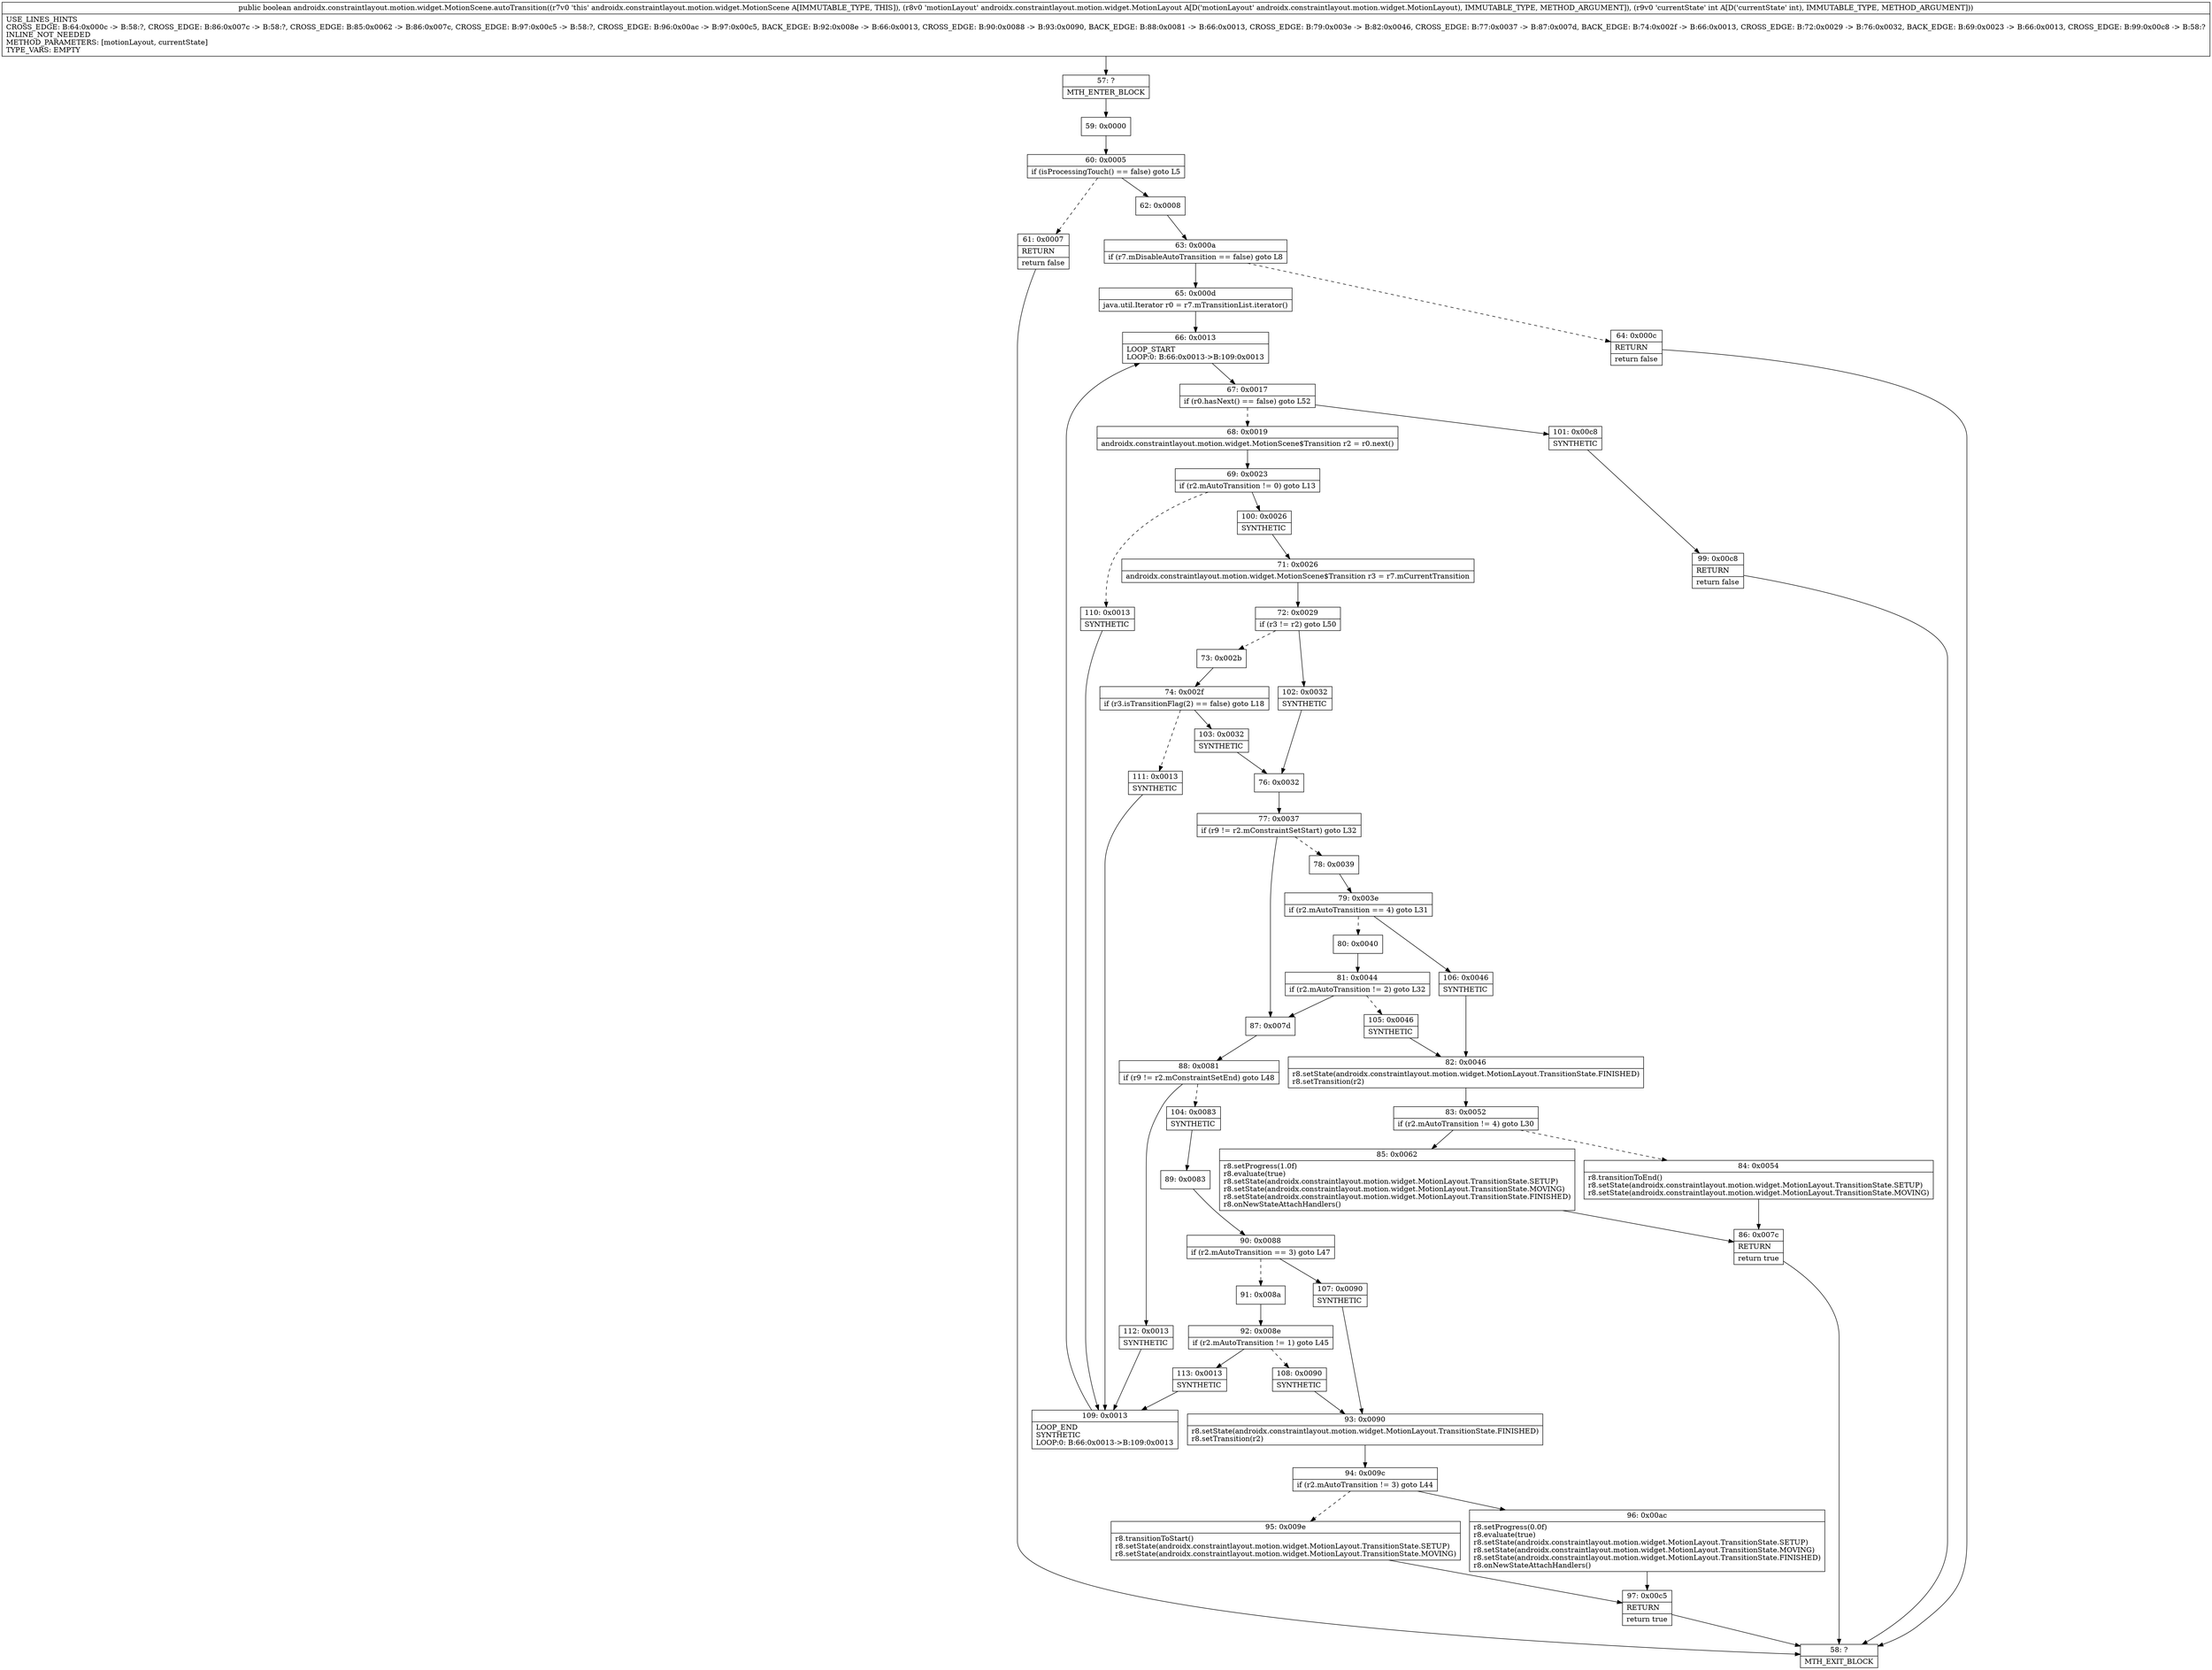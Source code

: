 digraph "CFG forandroidx.constraintlayout.motion.widget.MotionScene.autoTransition(Landroidx\/constraintlayout\/motion\/widget\/MotionLayout;I)Z" {
Node_57 [shape=record,label="{57\:\ ?|MTH_ENTER_BLOCK\l}"];
Node_59 [shape=record,label="{59\:\ 0x0000}"];
Node_60 [shape=record,label="{60\:\ 0x0005|if (isProcessingTouch() == false) goto L5\l}"];
Node_61 [shape=record,label="{61\:\ 0x0007|RETURN\l|return false\l}"];
Node_58 [shape=record,label="{58\:\ ?|MTH_EXIT_BLOCK\l}"];
Node_62 [shape=record,label="{62\:\ 0x0008}"];
Node_63 [shape=record,label="{63\:\ 0x000a|if (r7.mDisableAutoTransition == false) goto L8\l}"];
Node_64 [shape=record,label="{64\:\ 0x000c|RETURN\l|return false\l}"];
Node_65 [shape=record,label="{65\:\ 0x000d|java.util.Iterator r0 = r7.mTransitionList.iterator()\l}"];
Node_66 [shape=record,label="{66\:\ 0x0013|LOOP_START\lLOOP:0: B:66:0x0013\-\>B:109:0x0013\l}"];
Node_67 [shape=record,label="{67\:\ 0x0017|if (r0.hasNext() == false) goto L52\l}"];
Node_68 [shape=record,label="{68\:\ 0x0019|androidx.constraintlayout.motion.widget.MotionScene$Transition r2 = r0.next()\l}"];
Node_69 [shape=record,label="{69\:\ 0x0023|if (r2.mAutoTransition != 0) goto L13\l}"];
Node_100 [shape=record,label="{100\:\ 0x0026|SYNTHETIC\l}"];
Node_71 [shape=record,label="{71\:\ 0x0026|androidx.constraintlayout.motion.widget.MotionScene$Transition r3 = r7.mCurrentTransition\l}"];
Node_72 [shape=record,label="{72\:\ 0x0029|if (r3 != r2) goto L50\l}"];
Node_73 [shape=record,label="{73\:\ 0x002b}"];
Node_74 [shape=record,label="{74\:\ 0x002f|if (r3.isTransitionFlag(2) == false) goto L18\l}"];
Node_103 [shape=record,label="{103\:\ 0x0032|SYNTHETIC\l}"];
Node_76 [shape=record,label="{76\:\ 0x0032}"];
Node_77 [shape=record,label="{77\:\ 0x0037|if (r9 != r2.mConstraintSetStart) goto L32\l}"];
Node_78 [shape=record,label="{78\:\ 0x0039}"];
Node_79 [shape=record,label="{79\:\ 0x003e|if (r2.mAutoTransition == 4) goto L31\l}"];
Node_80 [shape=record,label="{80\:\ 0x0040}"];
Node_81 [shape=record,label="{81\:\ 0x0044|if (r2.mAutoTransition != 2) goto L32\l}"];
Node_105 [shape=record,label="{105\:\ 0x0046|SYNTHETIC\l}"];
Node_82 [shape=record,label="{82\:\ 0x0046|r8.setState(androidx.constraintlayout.motion.widget.MotionLayout.TransitionState.FINISHED)\lr8.setTransition(r2)\l}"];
Node_83 [shape=record,label="{83\:\ 0x0052|if (r2.mAutoTransition != 4) goto L30\l}"];
Node_84 [shape=record,label="{84\:\ 0x0054|r8.transitionToEnd()\lr8.setState(androidx.constraintlayout.motion.widget.MotionLayout.TransitionState.SETUP)\lr8.setState(androidx.constraintlayout.motion.widget.MotionLayout.TransitionState.MOVING)\l}"];
Node_86 [shape=record,label="{86\:\ 0x007c|RETURN\l|return true\l}"];
Node_85 [shape=record,label="{85\:\ 0x0062|r8.setProgress(1.0f)\lr8.evaluate(true)\lr8.setState(androidx.constraintlayout.motion.widget.MotionLayout.TransitionState.SETUP)\lr8.setState(androidx.constraintlayout.motion.widget.MotionLayout.TransitionState.MOVING)\lr8.setState(androidx.constraintlayout.motion.widget.MotionLayout.TransitionState.FINISHED)\lr8.onNewStateAttachHandlers()\l}"];
Node_106 [shape=record,label="{106\:\ 0x0046|SYNTHETIC\l}"];
Node_87 [shape=record,label="{87\:\ 0x007d}"];
Node_88 [shape=record,label="{88\:\ 0x0081|if (r9 != r2.mConstraintSetEnd) goto L48\l}"];
Node_104 [shape=record,label="{104\:\ 0x0083|SYNTHETIC\l}"];
Node_89 [shape=record,label="{89\:\ 0x0083}"];
Node_90 [shape=record,label="{90\:\ 0x0088|if (r2.mAutoTransition == 3) goto L47\l}"];
Node_91 [shape=record,label="{91\:\ 0x008a}"];
Node_92 [shape=record,label="{92\:\ 0x008e|if (r2.mAutoTransition != 1) goto L45\l}"];
Node_108 [shape=record,label="{108\:\ 0x0090|SYNTHETIC\l}"];
Node_93 [shape=record,label="{93\:\ 0x0090|r8.setState(androidx.constraintlayout.motion.widget.MotionLayout.TransitionState.FINISHED)\lr8.setTransition(r2)\l}"];
Node_94 [shape=record,label="{94\:\ 0x009c|if (r2.mAutoTransition != 3) goto L44\l}"];
Node_95 [shape=record,label="{95\:\ 0x009e|r8.transitionToStart()\lr8.setState(androidx.constraintlayout.motion.widget.MotionLayout.TransitionState.SETUP)\lr8.setState(androidx.constraintlayout.motion.widget.MotionLayout.TransitionState.MOVING)\l}"];
Node_97 [shape=record,label="{97\:\ 0x00c5|RETURN\l|return true\l}"];
Node_96 [shape=record,label="{96\:\ 0x00ac|r8.setProgress(0.0f)\lr8.evaluate(true)\lr8.setState(androidx.constraintlayout.motion.widget.MotionLayout.TransitionState.SETUP)\lr8.setState(androidx.constraintlayout.motion.widget.MotionLayout.TransitionState.MOVING)\lr8.setState(androidx.constraintlayout.motion.widget.MotionLayout.TransitionState.FINISHED)\lr8.onNewStateAttachHandlers()\l}"];
Node_113 [shape=record,label="{113\:\ 0x0013|SYNTHETIC\l}"];
Node_109 [shape=record,label="{109\:\ 0x0013|LOOP_END\lSYNTHETIC\lLOOP:0: B:66:0x0013\-\>B:109:0x0013\l}"];
Node_107 [shape=record,label="{107\:\ 0x0090|SYNTHETIC\l}"];
Node_112 [shape=record,label="{112\:\ 0x0013|SYNTHETIC\l}"];
Node_111 [shape=record,label="{111\:\ 0x0013|SYNTHETIC\l}"];
Node_102 [shape=record,label="{102\:\ 0x0032|SYNTHETIC\l}"];
Node_110 [shape=record,label="{110\:\ 0x0013|SYNTHETIC\l}"];
Node_101 [shape=record,label="{101\:\ 0x00c8|SYNTHETIC\l}"];
Node_99 [shape=record,label="{99\:\ 0x00c8|RETURN\l|return false\l}"];
MethodNode[shape=record,label="{public boolean androidx.constraintlayout.motion.widget.MotionScene.autoTransition((r7v0 'this' androidx.constraintlayout.motion.widget.MotionScene A[IMMUTABLE_TYPE, THIS]), (r8v0 'motionLayout' androidx.constraintlayout.motion.widget.MotionLayout A[D('motionLayout' androidx.constraintlayout.motion.widget.MotionLayout), IMMUTABLE_TYPE, METHOD_ARGUMENT]), (r9v0 'currentState' int A[D('currentState' int), IMMUTABLE_TYPE, METHOD_ARGUMENT]))  | USE_LINES_HINTS\lCROSS_EDGE: B:64:0x000c \-\> B:58:?, CROSS_EDGE: B:86:0x007c \-\> B:58:?, CROSS_EDGE: B:85:0x0062 \-\> B:86:0x007c, CROSS_EDGE: B:97:0x00c5 \-\> B:58:?, CROSS_EDGE: B:96:0x00ac \-\> B:97:0x00c5, BACK_EDGE: B:92:0x008e \-\> B:66:0x0013, CROSS_EDGE: B:90:0x0088 \-\> B:93:0x0090, BACK_EDGE: B:88:0x0081 \-\> B:66:0x0013, CROSS_EDGE: B:79:0x003e \-\> B:82:0x0046, CROSS_EDGE: B:77:0x0037 \-\> B:87:0x007d, BACK_EDGE: B:74:0x002f \-\> B:66:0x0013, CROSS_EDGE: B:72:0x0029 \-\> B:76:0x0032, BACK_EDGE: B:69:0x0023 \-\> B:66:0x0013, CROSS_EDGE: B:99:0x00c8 \-\> B:58:?\lINLINE_NOT_NEEDED\lMETHOD_PARAMETERS: [motionLayout, currentState]\lTYPE_VARS: EMPTY\l}"];
MethodNode -> Node_57;Node_57 -> Node_59;
Node_59 -> Node_60;
Node_60 -> Node_61[style=dashed];
Node_60 -> Node_62;
Node_61 -> Node_58;
Node_62 -> Node_63;
Node_63 -> Node_64[style=dashed];
Node_63 -> Node_65;
Node_64 -> Node_58;
Node_65 -> Node_66;
Node_66 -> Node_67;
Node_67 -> Node_68[style=dashed];
Node_67 -> Node_101;
Node_68 -> Node_69;
Node_69 -> Node_100;
Node_69 -> Node_110[style=dashed];
Node_100 -> Node_71;
Node_71 -> Node_72;
Node_72 -> Node_73[style=dashed];
Node_72 -> Node_102;
Node_73 -> Node_74;
Node_74 -> Node_103;
Node_74 -> Node_111[style=dashed];
Node_103 -> Node_76;
Node_76 -> Node_77;
Node_77 -> Node_78[style=dashed];
Node_77 -> Node_87;
Node_78 -> Node_79;
Node_79 -> Node_80[style=dashed];
Node_79 -> Node_106;
Node_80 -> Node_81;
Node_81 -> Node_87;
Node_81 -> Node_105[style=dashed];
Node_105 -> Node_82;
Node_82 -> Node_83;
Node_83 -> Node_84[style=dashed];
Node_83 -> Node_85;
Node_84 -> Node_86;
Node_86 -> Node_58;
Node_85 -> Node_86;
Node_106 -> Node_82;
Node_87 -> Node_88;
Node_88 -> Node_104[style=dashed];
Node_88 -> Node_112;
Node_104 -> Node_89;
Node_89 -> Node_90;
Node_90 -> Node_91[style=dashed];
Node_90 -> Node_107;
Node_91 -> Node_92;
Node_92 -> Node_108[style=dashed];
Node_92 -> Node_113;
Node_108 -> Node_93;
Node_93 -> Node_94;
Node_94 -> Node_95[style=dashed];
Node_94 -> Node_96;
Node_95 -> Node_97;
Node_97 -> Node_58;
Node_96 -> Node_97;
Node_113 -> Node_109;
Node_109 -> Node_66;
Node_107 -> Node_93;
Node_112 -> Node_109;
Node_111 -> Node_109;
Node_102 -> Node_76;
Node_110 -> Node_109;
Node_101 -> Node_99;
Node_99 -> Node_58;
}

